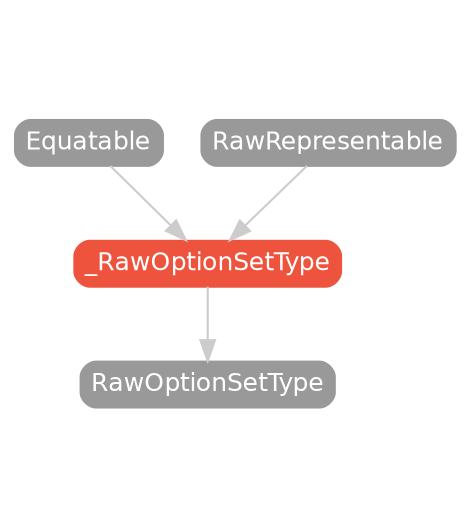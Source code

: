 strict digraph "_RawOptionSetType - Type Hierarchy - SwiftDoc.org" {
    pad="0.1,0.8"
    node [shape=box, style="filled,rounded", color="#999999", fillcolor="#999999", fontcolor=white, fontname=Helvetica, fontnames="Helvetica,sansserif", fontsize=12, margin="0.07,0.05", height="0.3"]
    edge [color="#cccccc"]
    "Equatable" [URL="/protocol/Equatable/"]
    "RawOptionSetType" [URL="/protocol/RawOptionSetType/"]
    "RawRepresentable" [URL="/protocol/RawRepresentable/"]
    "_RawOptionSetType" [URL="/protocol/_RawOptionSetType/", style="filled,rounded", fillcolor="#ee543d", color="#ee543d"]    "_RawOptionSetType" -> "RawOptionSetType"
    "RawRepresentable" -> "_RawOptionSetType"
    "Equatable" -> "_RawOptionSetType"
    subgraph Types {
        rank = max; 
    }
}